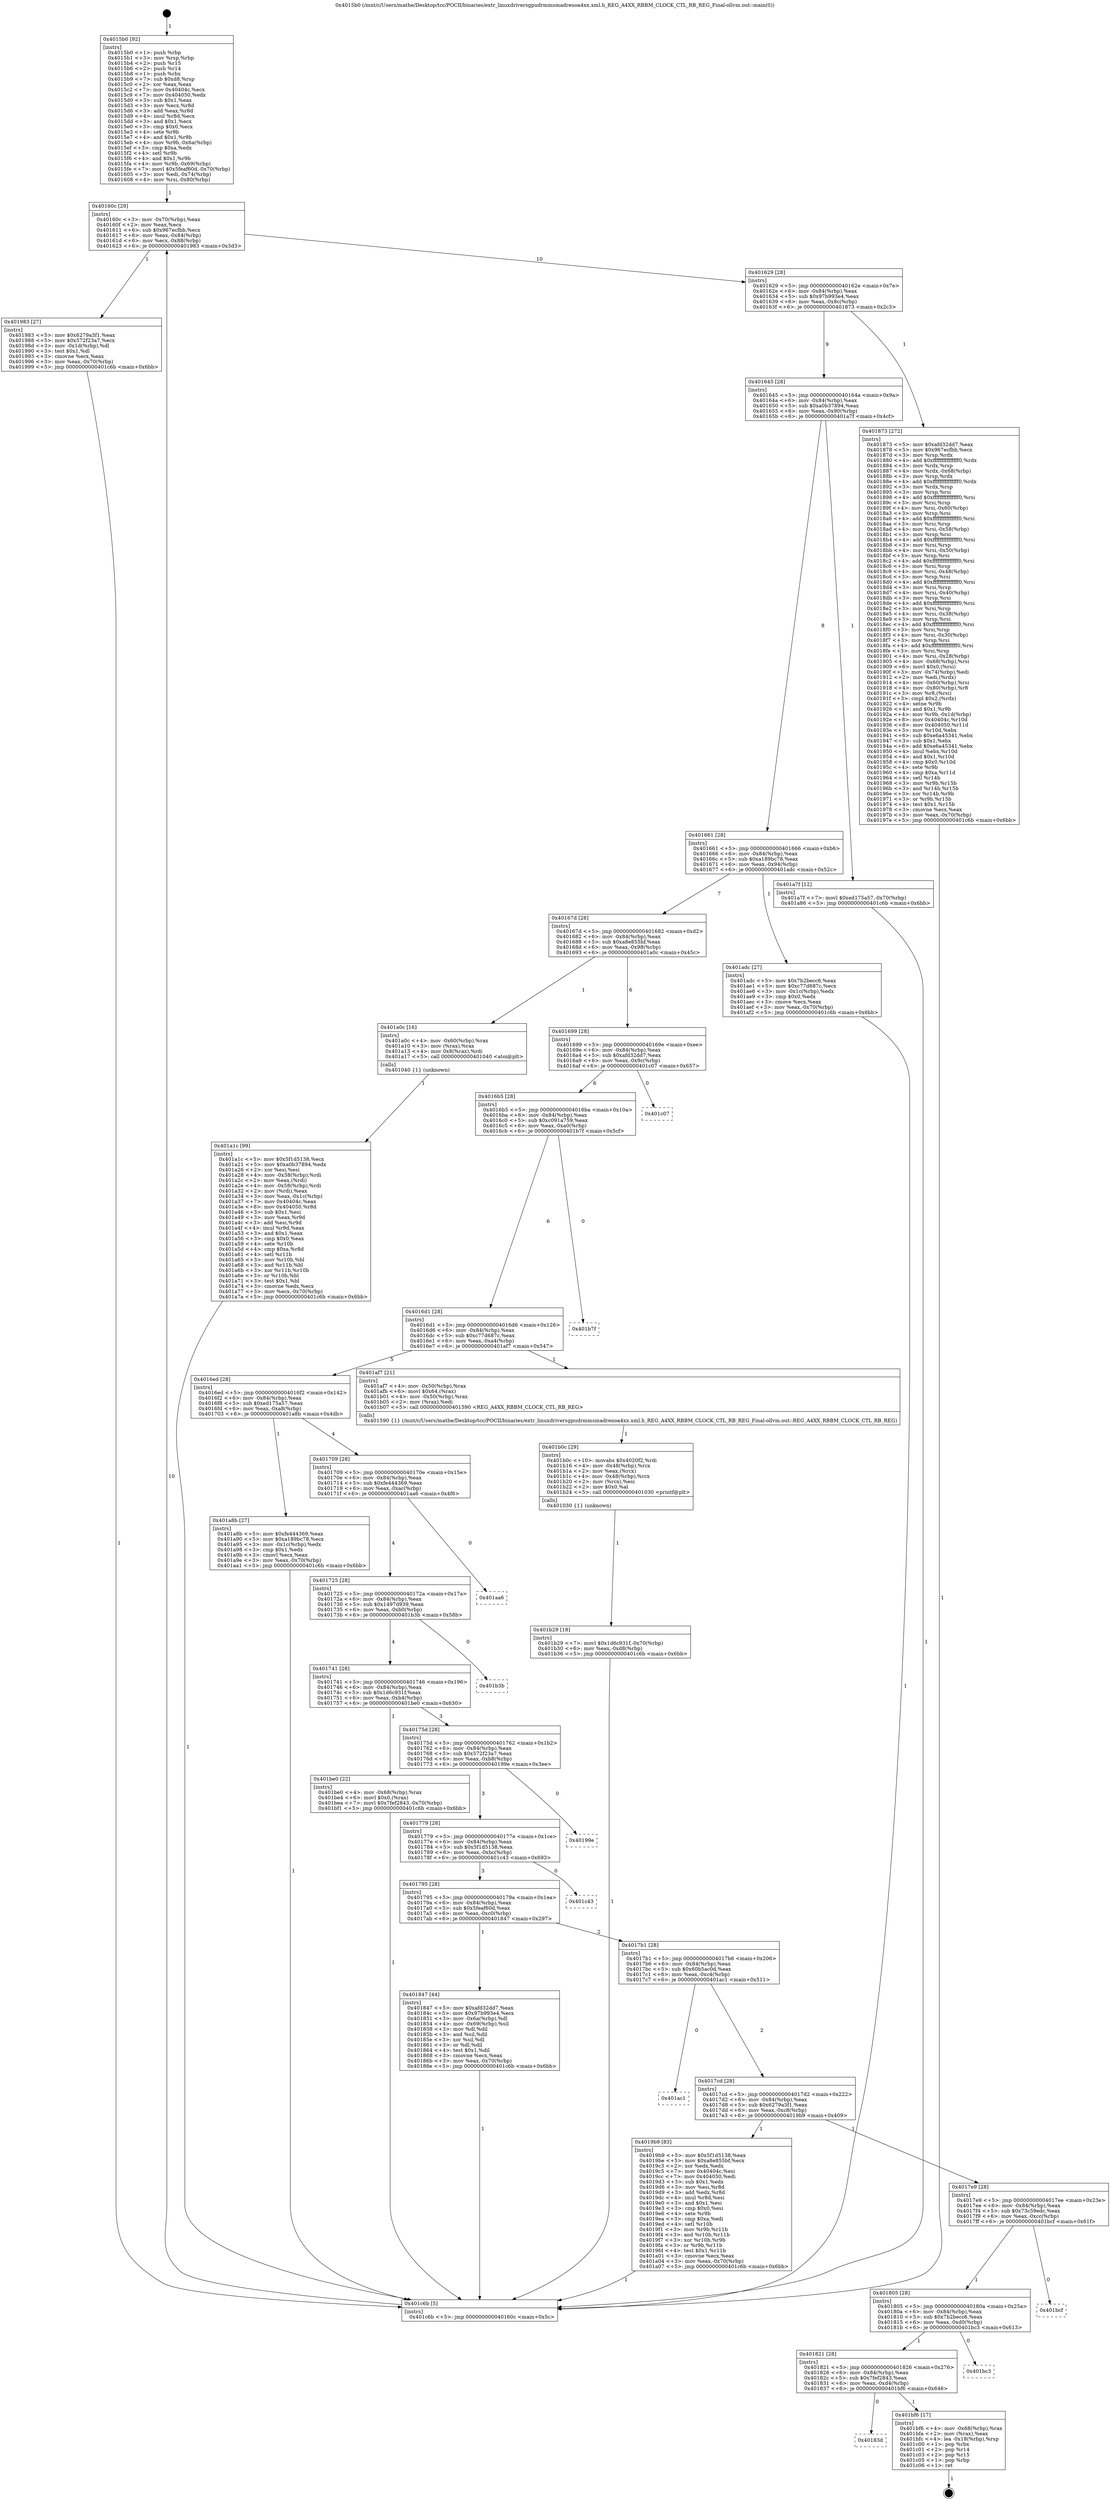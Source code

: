 digraph "0x4015b0" {
  label = "0x4015b0 (/mnt/c/Users/mathe/Desktop/tcc/POCII/binaries/extr_linuxdriversgpudrmmsmadrenoa4xx.xml.h_REG_A4XX_RBBM_CLOCK_CTL_RB_REG_Final-ollvm.out::main(0))"
  labelloc = "t"
  node[shape=record]

  Entry [label="",width=0.3,height=0.3,shape=circle,fillcolor=black,style=filled]
  "0x40160c" [label="{
     0x40160c [29]\l
     | [instrs]\l
     &nbsp;&nbsp;0x40160c \<+3\>: mov -0x70(%rbp),%eax\l
     &nbsp;&nbsp;0x40160f \<+2\>: mov %eax,%ecx\l
     &nbsp;&nbsp;0x401611 \<+6\>: sub $0x967ecfbb,%ecx\l
     &nbsp;&nbsp;0x401617 \<+6\>: mov %eax,-0x84(%rbp)\l
     &nbsp;&nbsp;0x40161d \<+6\>: mov %ecx,-0x88(%rbp)\l
     &nbsp;&nbsp;0x401623 \<+6\>: je 0000000000401983 \<main+0x3d3\>\l
  }"]
  "0x401983" [label="{
     0x401983 [27]\l
     | [instrs]\l
     &nbsp;&nbsp;0x401983 \<+5\>: mov $0x6279a3f1,%eax\l
     &nbsp;&nbsp;0x401988 \<+5\>: mov $0x572f23a7,%ecx\l
     &nbsp;&nbsp;0x40198d \<+3\>: mov -0x1d(%rbp),%dl\l
     &nbsp;&nbsp;0x401990 \<+3\>: test $0x1,%dl\l
     &nbsp;&nbsp;0x401993 \<+3\>: cmovne %ecx,%eax\l
     &nbsp;&nbsp;0x401996 \<+3\>: mov %eax,-0x70(%rbp)\l
     &nbsp;&nbsp;0x401999 \<+5\>: jmp 0000000000401c6b \<main+0x6bb\>\l
  }"]
  "0x401629" [label="{
     0x401629 [28]\l
     | [instrs]\l
     &nbsp;&nbsp;0x401629 \<+5\>: jmp 000000000040162e \<main+0x7e\>\l
     &nbsp;&nbsp;0x40162e \<+6\>: mov -0x84(%rbp),%eax\l
     &nbsp;&nbsp;0x401634 \<+5\>: sub $0x97b993e4,%eax\l
     &nbsp;&nbsp;0x401639 \<+6\>: mov %eax,-0x8c(%rbp)\l
     &nbsp;&nbsp;0x40163f \<+6\>: je 0000000000401873 \<main+0x2c3\>\l
  }"]
  Exit [label="",width=0.3,height=0.3,shape=circle,fillcolor=black,style=filled,peripheries=2]
  "0x401873" [label="{
     0x401873 [272]\l
     | [instrs]\l
     &nbsp;&nbsp;0x401873 \<+5\>: mov $0xafd32dd7,%eax\l
     &nbsp;&nbsp;0x401878 \<+5\>: mov $0x967ecfbb,%ecx\l
     &nbsp;&nbsp;0x40187d \<+3\>: mov %rsp,%rdx\l
     &nbsp;&nbsp;0x401880 \<+4\>: add $0xfffffffffffffff0,%rdx\l
     &nbsp;&nbsp;0x401884 \<+3\>: mov %rdx,%rsp\l
     &nbsp;&nbsp;0x401887 \<+4\>: mov %rdx,-0x68(%rbp)\l
     &nbsp;&nbsp;0x40188b \<+3\>: mov %rsp,%rdx\l
     &nbsp;&nbsp;0x40188e \<+4\>: add $0xfffffffffffffff0,%rdx\l
     &nbsp;&nbsp;0x401892 \<+3\>: mov %rdx,%rsp\l
     &nbsp;&nbsp;0x401895 \<+3\>: mov %rsp,%rsi\l
     &nbsp;&nbsp;0x401898 \<+4\>: add $0xfffffffffffffff0,%rsi\l
     &nbsp;&nbsp;0x40189c \<+3\>: mov %rsi,%rsp\l
     &nbsp;&nbsp;0x40189f \<+4\>: mov %rsi,-0x60(%rbp)\l
     &nbsp;&nbsp;0x4018a3 \<+3\>: mov %rsp,%rsi\l
     &nbsp;&nbsp;0x4018a6 \<+4\>: add $0xfffffffffffffff0,%rsi\l
     &nbsp;&nbsp;0x4018aa \<+3\>: mov %rsi,%rsp\l
     &nbsp;&nbsp;0x4018ad \<+4\>: mov %rsi,-0x58(%rbp)\l
     &nbsp;&nbsp;0x4018b1 \<+3\>: mov %rsp,%rsi\l
     &nbsp;&nbsp;0x4018b4 \<+4\>: add $0xfffffffffffffff0,%rsi\l
     &nbsp;&nbsp;0x4018b8 \<+3\>: mov %rsi,%rsp\l
     &nbsp;&nbsp;0x4018bb \<+4\>: mov %rsi,-0x50(%rbp)\l
     &nbsp;&nbsp;0x4018bf \<+3\>: mov %rsp,%rsi\l
     &nbsp;&nbsp;0x4018c2 \<+4\>: add $0xfffffffffffffff0,%rsi\l
     &nbsp;&nbsp;0x4018c6 \<+3\>: mov %rsi,%rsp\l
     &nbsp;&nbsp;0x4018c9 \<+4\>: mov %rsi,-0x48(%rbp)\l
     &nbsp;&nbsp;0x4018cd \<+3\>: mov %rsp,%rsi\l
     &nbsp;&nbsp;0x4018d0 \<+4\>: add $0xfffffffffffffff0,%rsi\l
     &nbsp;&nbsp;0x4018d4 \<+3\>: mov %rsi,%rsp\l
     &nbsp;&nbsp;0x4018d7 \<+4\>: mov %rsi,-0x40(%rbp)\l
     &nbsp;&nbsp;0x4018db \<+3\>: mov %rsp,%rsi\l
     &nbsp;&nbsp;0x4018de \<+4\>: add $0xfffffffffffffff0,%rsi\l
     &nbsp;&nbsp;0x4018e2 \<+3\>: mov %rsi,%rsp\l
     &nbsp;&nbsp;0x4018e5 \<+4\>: mov %rsi,-0x38(%rbp)\l
     &nbsp;&nbsp;0x4018e9 \<+3\>: mov %rsp,%rsi\l
     &nbsp;&nbsp;0x4018ec \<+4\>: add $0xfffffffffffffff0,%rsi\l
     &nbsp;&nbsp;0x4018f0 \<+3\>: mov %rsi,%rsp\l
     &nbsp;&nbsp;0x4018f3 \<+4\>: mov %rsi,-0x30(%rbp)\l
     &nbsp;&nbsp;0x4018f7 \<+3\>: mov %rsp,%rsi\l
     &nbsp;&nbsp;0x4018fa \<+4\>: add $0xfffffffffffffff0,%rsi\l
     &nbsp;&nbsp;0x4018fe \<+3\>: mov %rsi,%rsp\l
     &nbsp;&nbsp;0x401901 \<+4\>: mov %rsi,-0x28(%rbp)\l
     &nbsp;&nbsp;0x401905 \<+4\>: mov -0x68(%rbp),%rsi\l
     &nbsp;&nbsp;0x401909 \<+6\>: movl $0x0,(%rsi)\l
     &nbsp;&nbsp;0x40190f \<+3\>: mov -0x74(%rbp),%edi\l
     &nbsp;&nbsp;0x401912 \<+2\>: mov %edi,(%rdx)\l
     &nbsp;&nbsp;0x401914 \<+4\>: mov -0x60(%rbp),%rsi\l
     &nbsp;&nbsp;0x401918 \<+4\>: mov -0x80(%rbp),%r8\l
     &nbsp;&nbsp;0x40191c \<+3\>: mov %r8,(%rsi)\l
     &nbsp;&nbsp;0x40191f \<+3\>: cmpl $0x2,(%rdx)\l
     &nbsp;&nbsp;0x401922 \<+4\>: setne %r9b\l
     &nbsp;&nbsp;0x401926 \<+4\>: and $0x1,%r9b\l
     &nbsp;&nbsp;0x40192a \<+4\>: mov %r9b,-0x1d(%rbp)\l
     &nbsp;&nbsp;0x40192e \<+8\>: mov 0x40404c,%r10d\l
     &nbsp;&nbsp;0x401936 \<+8\>: mov 0x404050,%r11d\l
     &nbsp;&nbsp;0x40193e \<+3\>: mov %r10d,%ebx\l
     &nbsp;&nbsp;0x401941 \<+6\>: sub $0xe6a45341,%ebx\l
     &nbsp;&nbsp;0x401947 \<+3\>: sub $0x1,%ebx\l
     &nbsp;&nbsp;0x40194a \<+6\>: add $0xe6a45341,%ebx\l
     &nbsp;&nbsp;0x401950 \<+4\>: imul %ebx,%r10d\l
     &nbsp;&nbsp;0x401954 \<+4\>: and $0x1,%r10d\l
     &nbsp;&nbsp;0x401958 \<+4\>: cmp $0x0,%r10d\l
     &nbsp;&nbsp;0x40195c \<+4\>: sete %r9b\l
     &nbsp;&nbsp;0x401960 \<+4\>: cmp $0xa,%r11d\l
     &nbsp;&nbsp;0x401964 \<+4\>: setl %r14b\l
     &nbsp;&nbsp;0x401968 \<+3\>: mov %r9b,%r15b\l
     &nbsp;&nbsp;0x40196b \<+3\>: and %r14b,%r15b\l
     &nbsp;&nbsp;0x40196e \<+3\>: xor %r14b,%r9b\l
     &nbsp;&nbsp;0x401971 \<+3\>: or %r9b,%r15b\l
     &nbsp;&nbsp;0x401974 \<+4\>: test $0x1,%r15b\l
     &nbsp;&nbsp;0x401978 \<+3\>: cmovne %ecx,%eax\l
     &nbsp;&nbsp;0x40197b \<+3\>: mov %eax,-0x70(%rbp)\l
     &nbsp;&nbsp;0x40197e \<+5\>: jmp 0000000000401c6b \<main+0x6bb\>\l
  }"]
  "0x401645" [label="{
     0x401645 [28]\l
     | [instrs]\l
     &nbsp;&nbsp;0x401645 \<+5\>: jmp 000000000040164a \<main+0x9a\>\l
     &nbsp;&nbsp;0x40164a \<+6\>: mov -0x84(%rbp),%eax\l
     &nbsp;&nbsp;0x401650 \<+5\>: sub $0xa0b37894,%eax\l
     &nbsp;&nbsp;0x401655 \<+6\>: mov %eax,-0x90(%rbp)\l
     &nbsp;&nbsp;0x40165b \<+6\>: je 0000000000401a7f \<main+0x4cf\>\l
  }"]
  "0x40183d" [label="{
     0x40183d\l
  }", style=dashed]
  "0x401a7f" [label="{
     0x401a7f [12]\l
     | [instrs]\l
     &nbsp;&nbsp;0x401a7f \<+7\>: movl $0xed175a57,-0x70(%rbp)\l
     &nbsp;&nbsp;0x401a86 \<+5\>: jmp 0000000000401c6b \<main+0x6bb\>\l
  }"]
  "0x401661" [label="{
     0x401661 [28]\l
     | [instrs]\l
     &nbsp;&nbsp;0x401661 \<+5\>: jmp 0000000000401666 \<main+0xb6\>\l
     &nbsp;&nbsp;0x401666 \<+6\>: mov -0x84(%rbp),%eax\l
     &nbsp;&nbsp;0x40166c \<+5\>: sub $0xa189bc78,%eax\l
     &nbsp;&nbsp;0x401671 \<+6\>: mov %eax,-0x94(%rbp)\l
     &nbsp;&nbsp;0x401677 \<+6\>: je 0000000000401adc \<main+0x52c\>\l
  }"]
  "0x401bf6" [label="{
     0x401bf6 [17]\l
     | [instrs]\l
     &nbsp;&nbsp;0x401bf6 \<+4\>: mov -0x68(%rbp),%rax\l
     &nbsp;&nbsp;0x401bfa \<+2\>: mov (%rax),%eax\l
     &nbsp;&nbsp;0x401bfc \<+4\>: lea -0x18(%rbp),%rsp\l
     &nbsp;&nbsp;0x401c00 \<+1\>: pop %rbx\l
     &nbsp;&nbsp;0x401c01 \<+2\>: pop %r14\l
     &nbsp;&nbsp;0x401c03 \<+2\>: pop %r15\l
     &nbsp;&nbsp;0x401c05 \<+1\>: pop %rbp\l
     &nbsp;&nbsp;0x401c06 \<+1\>: ret\l
  }"]
  "0x401adc" [label="{
     0x401adc [27]\l
     | [instrs]\l
     &nbsp;&nbsp;0x401adc \<+5\>: mov $0x7b2becc6,%eax\l
     &nbsp;&nbsp;0x401ae1 \<+5\>: mov $0xc77d687c,%ecx\l
     &nbsp;&nbsp;0x401ae6 \<+3\>: mov -0x1c(%rbp),%edx\l
     &nbsp;&nbsp;0x401ae9 \<+3\>: cmp $0x0,%edx\l
     &nbsp;&nbsp;0x401aec \<+3\>: cmove %ecx,%eax\l
     &nbsp;&nbsp;0x401aef \<+3\>: mov %eax,-0x70(%rbp)\l
     &nbsp;&nbsp;0x401af2 \<+5\>: jmp 0000000000401c6b \<main+0x6bb\>\l
  }"]
  "0x40167d" [label="{
     0x40167d [28]\l
     | [instrs]\l
     &nbsp;&nbsp;0x40167d \<+5\>: jmp 0000000000401682 \<main+0xd2\>\l
     &nbsp;&nbsp;0x401682 \<+6\>: mov -0x84(%rbp),%eax\l
     &nbsp;&nbsp;0x401688 \<+5\>: sub $0xa8e855bf,%eax\l
     &nbsp;&nbsp;0x40168d \<+6\>: mov %eax,-0x98(%rbp)\l
     &nbsp;&nbsp;0x401693 \<+6\>: je 0000000000401a0c \<main+0x45c\>\l
  }"]
  "0x401821" [label="{
     0x401821 [28]\l
     | [instrs]\l
     &nbsp;&nbsp;0x401821 \<+5\>: jmp 0000000000401826 \<main+0x276\>\l
     &nbsp;&nbsp;0x401826 \<+6\>: mov -0x84(%rbp),%eax\l
     &nbsp;&nbsp;0x40182c \<+5\>: sub $0x7fef2843,%eax\l
     &nbsp;&nbsp;0x401831 \<+6\>: mov %eax,-0xd4(%rbp)\l
     &nbsp;&nbsp;0x401837 \<+6\>: je 0000000000401bf6 \<main+0x646\>\l
  }"]
  "0x401a0c" [label="{
     0x401a0c [16]\l
     | [instrs]\l
     &nbsp;&nbsp;0x401a0c \<+4\>: mov -0x60(%rbp),%rax\l
     &nbsp;&nbsp;0x401a10 \<+3\>: mov (%rax),%rax\l
     &nbsp;&nbsp;0x401a13 \<+4\>: mov 0x8(%rax),%rdi\l
     &nbsp;&nbsp;0x401a17 \<+5\>: call 0000000000401040 \<atoi@plt\>\l
     | [calls]\l
     &nbsp;&nbsp;0x401040 \{1\} (unknown)\l
  }"]
  "0x401699" [label="{
     0x401699 [28]\l
     | [instrs]\l
     &nbsp;&nbsp;0x401699 \<+5\>: jmp 000000000040169e \<main+0xee\>\l
     &nbsp;&nbsp;0x40169e \<+6\>: mov -0x84(%rbp),%eax\l
     &nbsp;&nbsp;0x4016a4 \<+5\>: sub $0xafd32dd7,%eax\l
     &nbsp;&nbsp;0x4016a9 \<+6\>: mov %eax,-0x9c(%rbp)\l
     &nbsp;&nbsp;0x4016af \<+6\>: je 0000000000401c07 \<main+0x657\>\l
  }"]
  "0x401bc3" [label="{
     0x401bc3\l
  }", style=dashed]
  "0x401c07" [label="{
     0x401c07\l
  }", style=dashed]
  "0x4016b5" [label="{
     0x4016b5 [28]\l
     | [instrs]\l
     &nbsp;&nbsp;0x4016b5 \<+5\>: jmp 00000000004016ba \<main+0x10a\>\l
     &nbsp;&nbsp;0x4016ba \<+6\>: mov -0x84(%rbp),%eax\l
     &nbsp;&nbsp;0x4016c0 \<+5\>: sub $0xc091a759,%eax\l
     &nbsp;&nbsp;0x4016c5 \<+6\>: mov %eax,-0xa0(%rbp)\l
     &nbsp;&nbsp;0x4016cb \<+6\>: je 0000000000401b7f \<main+0x5cf\>\l
  }"]
  "0x401805" [label="{
     0x401805 [28]\l
     | [instrs]\l
     &nbsp;&nbsp;0x401805 \<+5\>: jmp 000000000040180a \<main+0x25a\>\l
     &nbsp;&nbsp;0x40180a \<+6\>: mov -0x84(%rbp),%eax\l
     &nbsp;&nbsp;0x401810 \<+5\>: sub $0x7b2becc6,%eax\l
     &nbsp;&nbsp;0x401815 \<+6\>: mov %eax,-0xd0(%rbp)\l
     &nbsp;&nbsp;0x40181b \<+6\>: je 0000000000401bc3 \<main+0x613\>\l
  }"]
  "0x401b7f" [label="{
     0x401b7f\l
  }", style=dashed]
  "0x4016d1" [label="{
     0x4016d1 [28]\l
     | [instrs]\l
     &nbsp;&nbsp;0x4016d1 \<+5\>: jmp 00000000004016d6 \<main+0x126\>\l
     &nbsp;&nbsp;0x4016d6 \<+6\>: mov -0x84(%rbp),%eax\l
     &nbsp;&nbsp;0x4016dc \<+5\>: sub $0xc77d687c,%eax\l
     &nbsp;&nbsp;0x4016e1 \<+6\>: mov %eax,-0xa4(%rbp)\l
     &nbsp;&nbsp;0x4016e7 \<+6\>: je 0000000000401af7 \<main+0x547\>\l
  }"]
  "0x401bcf" [label="{
     0x401bcf\l
  }", style=dashed]
  "0x401af7" [label="{
     0x401af7 [21]\l
     | [instrs]\l
     &nbsp;&nbsp;0x401af7 \<+4\>: mov -0x50(%rbp),%rax\l
     &nbsp;&nbsp;0x401afb \<+6\>: movl $0x64,(%rax)\l
     &nbsp;&nbsp;0x401b01 \<+4\>: mov -0x50(%rbp),%rax\l
     &nbsp;&nbsp;0x401b05 \<+2\>: mov (%rax),%edi\l
     &nbsp;&nbsp;0x401b07 \<+5\>: call 0000000000401590 \<REG_A4XX_RBBM_CLOCK_CTL_RB_REG\>\l
     | [calls]\l
     &nbsp;&nbsp;0x401590 \{1\} (/mnt/c/Users/mathe/Desktop/tcc/POCII/binaries/extr_linuxdriversgpudrmmsmadrenoa4xx.xml.h_REG_A4XX_RBBM_CLOCK_CTL_RB_REG_Final-ollvm.out::REG_A4XX_RBBM_CLOCK_CTL_RB_REG)\l
  }"]
  "0x4016ed" [label="{
     0x4016ed [28]\l
     | [instrs]\l
     &nbsp;&nbsp;0x4016ed \<+5\>: jmp 00000000004016f2 \<main+0x142\>\l
     &nbsp;&nbsp;0x4016f2 \<+6\>: mov -0x84(%rbp),%eax\l
     &nbsp;&nbsp;0x4016f8 \<+5\>: sub $0xed175a57,%eax\l
     &nbsp;&nbsp;0x4016fd \<+6\>: mov %eax,-0xa8(%rbp)\l
     &nbsp;&nbsp;0x401703 \<+6\>: je 0000000000401a8b \<main+0x4db\>\l
  }"]
  "0x401b29" [label="{
     0x401b29 [18]\l
     | [instrs]\l
     &nbsp;&nbsp;0x401b29 \<+7\>: movl $0x1d6c931f,-0x70(%rbp)\l
     &nbsp;&nbsp;0x401b30 \<+6\>: mov %eax,-0xd8(%rbp)\l
     &nbsp;&nbsp;0x401b36 \<+5\>: jmp 0000000000401c6b \<main+0x6bb\>\l
  }"]
  "0x401a8b" [label="{
     0x401a8b [27]\l
     | [instrs]\l
     &nbsp;&nbsp;0x401a8b \<+5\>: mov $0xfe444369,%eax\l
     &nbsp;&nbsp;0x401a90 \<+5\>: mov $0xa189bc78,%ecx\l
     &nbsp;&nbsp;0x401a95 \<+3\>: mov -0x1c(%rbp),%edx\l
     &nbsp;&nbsp;0x401a98 \<+3\>: cmp $0x1,%edx\l
     &nbsp;&nbsp;0x401a9b \<+3\>: cmovl %ecx,%eax\l
     &nbsp;&nbsp;0x401a9e \<+3\>: mov %eax,-0x70(%rbp)\l
     &nbsp;&nbsp;0x401aa1 \<+5\>: jmp 0000000000401c6b \<main+0x6bb\>\l
  }"]
  "0x401709" [label="{
     0x401709 [28]\l
     | [instrs]\l
     &nbsp;&nbsp;0x401709 \<+5\>: jmp 000000000040170e \<main+0x15e\>\l
     &nbsp;&nbsp;0x40170e \<+6\>: mov -0x84(%rbp),%eax\l
     &nbsp;&nbsp;0x401714 \<+5\>: sub $0xfe444369,%eax\l
     &nbsp;&nbsp;0x401719 \<+6\>: mov %eax,-0xac(%rbp)\l
     &nbsp;&nbsp;0x40171f \<+6\>: je 0000000000401aa6 \<main+0x4f6\>\l
  }"]
  "0x401b0c" [label="{
     0x401b0c [29]\l
     | [instrs]\l
     &nbsp;&nbsp;0x401b0c \<+10\>: movabs $0x4020f2,%rdi\l
     &nbsp;&nbsp;0x401b16 \<+4\>: mov -0x48(%rbp),%rcx\l
     &nbsp;&nbsp;0x401b1a \<+2\>: mov %eax,(%rcx)\l
     &nbsp;&nbsp;0x401b1c \<+4\>: mov -0x48(%rbp),%rcx\l
     &nbsp;&nbsp;0x401b20 \<+2\>: mov (%rcx),%esi\l
     &nbsp;&nbsp;0x401b22 \<+2\>: mov $0x0,%al\l
     &nbsp;&nbsp;0x401b24 \<+5\>: call 0000000000401030 \<printf@plt\>\l
     | [calls]\l
     &nbsp;&nbsp;0x401030 \{1\} (unknown)\l
  }"]
  "0x401aa6" [label="{
     0x401aa6\l
  }", style=dashed]
  "0x401725" [label="{
     0x401725 [28]\l
     | [instrs]\l
     &nbsp;&nbsp;0x401725 \<+5\>: jmp 000000000040172a \<main+0x17a\>\l
     &nbsp;&nbsp;0x40172a \<+6\>: mov -0x84(%rbp),%eax\l
     &nbsp;&nbsp;0x401730 \<+5\>: sub $0x1497d939,%eax\l
     &nbsp;&nbsp;0x401735 \<+6\>: mov %eax,-0xb0(%rbp)\l
     &nbsp;&nbsp;0x40173b \<+6\>: je 0000000000401b3b \<main+0x58b\>\l
  }"]
  "0x401a1c" [label="{
     0x401a1c [99]\l
     | [instrs]\l
     &nbsp;&nbsp;0x401a1c \<+5\>: mov $0x5f1d5138,%ecx\l
     &nbsp;&nbsp;0x401a21 \<+5\>: mov $0xa0b37894,%edx\l
     &nbsp;&nbsp;0x401a26 \<+2\>: xor %esi,%esi\l
     &nbsp;&nbsp;0x401a28 \<+4\>: mov -0x58(%rbp),%rdi\l
     &nbsp;&nbsp;0x401a2c \<+2\>: mov %eax,(%rdi)\l
     &nbsp;&nbsp;0x401a2e \<+4\>: mov -0x58(%rbp),%rdi\l
     &nbsp;&nbsp;0x401a32 \<+2\>: mov (%rdi),%eax\l
     &nbsp;&nbsp;0x401a34 \<+3\>: mov %eax,-0x1c(%rbp)\l
     &nbsp;&nbsp;0x401a37 \<+7\>: mov 0x40404c,%eax\l
     &nbsp;&nbsp;0x401a3e \<+8\>: mov 0x404050,%r8d\l
     &nbsp;&nbsp;0x401a46 \<+3\>: sub $0x1,%esi\l
     &nbsp;&nbsp;0x401a49 \<+3\>: mov %eax,%r9d\l
     &nbsp;&nbsp;0x401a4c \<+3\>: add %esi,%r9d\l
     &nbsp;&nbsp;0x401a4f \<+4\>: imul %r9d,%eax\l
     &nbsp;&nbsp;0x401a53 \<+3\>: and $0x1,%eax\l
     &nbsp;&nbsp;0x401a56 \<+3\>: cmp $0x0,%eax\l
     &nbsp;&nbsp;0x401a59 \<+4\>: sete %r10b\l
     &nbsp;&nbsp;0x401a5d \<+4\>: cmp $0xa,%r8d\l
     &nbsp;&nbsp;0x401a61 \<+4\>: setl %r11b\l
     &nbsp;&nbsp;0x401a65 \<+3\>: mov %r10b,%bl\l
     &nbsp;&nbsp;0x401a68 \<+3\>: and %r11b,%bl\l
     &nbsp;&nbsp;0x401a6b \<+3\>: xor %r11b,%r10b\l
     &nbsp;&nbsp;0x401a6e \<+3\>: or %r10b,%bl\l
     &nbsp;&nbsp;0x401a71 \<+3\>: test $0x1,%bl\l
     &nbsp;&nbsp;0x401a74 \<+3\>: cmovne %edx,%ecx\l
     &nbsp;&nbsp;0x401a77 \<+3\>: mov %ecx,-0x70(%rbp)\l
     &nbsp;&nbsp;0x401a7a \<+5\>: jmp 0000000000401c6b \<main+0x6bb\>\l
  }"]
  "0x401b3b" [label="{
     0x401b3b\l
  }", style=dashed]
  "0x401741" [label="{
     0x401741 [28]\l
     | [instrs]\l
     &nbsp;&nbsp;0x401741 \<+5\>: jmp 0000000000401746 \<main+0x196\>\l
     &nbsp;&nbsp;0x401746 \<+6\>: mov -0x84(%rbp),%eax\l
     &nbsp;&nbsp;0x40174c \<+5\>: sub $0x1d6c931f,%eax\l
     &nbsp;&nbsp;0x401751 \<+6\>: mov %eax,-0xb4(%rbp)\l
     &nbsp;&nbsp;0x401757 \<+6\>: je 0000000000401be0 \<main+0x630\>\l
  }"]
  "0x4017e9" [label="{
     0x4017e9 [28]\l
     | [instrs]\l
     &nbsp;&nbsp;0x4017e9 \<+5\>: jmp 00000000004017ee \<main+0x23e\>\l
     &nbsp;&nbsp;0x4017ee \<+6\>: mov -0x84(%rbp),%eax\l
     &nbsp;&nbsp;0x4017f4 \<+5\>: sub $0x73c59edc,%eax\l
     &nbsp;&nbsp;0x4017f9 \<+6\>: mov %eax,-0xcc(%rbp)\l
     &nbsp;&nbsp;0x4017ff \<+6\>: je 0000000000401bcf \<main+0x61f\>\l
  }"]
  "0x401be0" [label="{
     0x401be0 [22]\l
     | [instrs]\l
     &nbsp;&nbsp;0x401be0 \<+4\>: mov -0x68(%rbp),%rax\l
     &nbsp;&nbsp;0x401be4 \<+6\>: movl $0x0,(%rax)\l
     &nbsp;&nbsp;0x401bea \<+7\>: movl $0x7fef2843,-0x70(%rbp)\l
     &nbsp;&nbsp;0x401bf1 \<+5\>: jmp 0000000000401c6b \<main+0x6bb\>\l
  }"]
  "0x40175d" [label="{
     0x40175d [28]\l
     | [instrs]\l
     &nbsp;&nbsp;0x40175d \<+5\>: jmp 0000000000401762 \<main+0x1b2\>\l
     &nbsp;&nbsp;0x401762 \<+6\>: mov -0x84(%rbp),%eax\l
     &nbsp;&nbsp;0x401768 \<+5\>: sub $0x572f23a7,%eax\l
     &nbsp;&nbsp;0x40176d \<+6\>: mov %eax,-0xb8(%rbp)\l
     &nbsp;&nbsp;0x401773 \<+6\>: je 000000000040199e \<main+0x3ee\>\l
  }"]
  "0x4019b9" [label="{
     0x4019b9 [83]\l
     | [instrs]\l
     &nbsp;&nbsp;0x4019b9 \<+5\>: mov $0x5f1d5138,%eax\l
     &nbsp;&nbsp;0x4019be \<+5\>: mov $0xa8e855bf,%ecx\l
     &nbsp;&nbsp;0x4019c3 \<+2\>: xor %edx,%edx\l
     &nbsp;&nbsp;0x4019c5 \<+7\>: mov 0x40404c,%esi\l
     &nbsp;&nbsp;0x4019cc \<+7\>: mov 0x404050,%edi\l
     &nbsp;&nbsp;0x4019d3 \<+3\>: sub $0x1,%edx\l
     &nbsp;&nbsp;0x4019d6 \<+3\>: mov %esi,%r8d\l
     &nbsp;&nbsp;0x4019d9 \<+3\>: add %edx,%r8d\l
     &nbsp;&nbsp;0x4019dc \<+4\>: imul %r8d,%esi\l
     &nbsp;&nbsp;0x4019e0 \<+3\>: and $0x1,%esi\l
     &nbsp;&nbsp;0x4019e3 \<+3\>: cmp $0x0,%esi\l
     &nbsp;&nbsp;0x4019e6 \<+4\>: sete %r9b\l
     &nbsp;&nbsp;0x4019ea \<+3\>: cmp $0xa,%edi\l
     &nbsp;&nbsp;0x4019ed \<+4\>: setl %r10b\l
     &nbsp;&nbsp;0x4019f1 \<+3\>: mov %r9b,%r11b\l
     &nbsp;&nbsp;0x4019f4 \<+3\>: and %r10b,%r11b\l
     &nbsp;&nbsp;0x4019f7 \<+3\>: xor %r10b,%r9b\l
     &nbsp;&nbsp;0x4019fa \<+3\>: or %r9b,%r11b\l
     &nbsp;&nbsp;0x4019fd \<+4\>: test $0x1,%r11b\l
     &nbsp;&nbsp;0x401a01 \<+3\>: cmovne %ecx,%eax\l
     &nbsp;&nbsp;0x401a04 \<+3\>: mov %eax,-0x70(%rbp)\l
     &nbsp;&nbsp;0x401a07 \<+5\>: jmp 0000000000401c6b \<main+0x6bb\>\l
  }"]
  "0x40199e" [label="{
     0x40199e\l
  }", style=dashed]
  "0x401779" [label="{
     0x401779 [28]\l
     | [instrs]\l
     &nbsp;&nbsp;0x401779 \<+5\>: jmp 000000000040177e \<main+0x1ce\>\l
     &nbsp;&nbsp;0x40177e \<+6\>: mov -0x84(%rbp),%eax\l
     &nbsp;&nbsp;0x401784 \<+5\>: sub $0x5f1d5138,%eax\l
     &nbsp;&nbsp;0x401789 \<+6\>: mov %eax,-0xbc(%rbp)\l
     &nbsp;&nbsp;0x40178f \<+6\>: je 0000000000401c43 \<main+0x693\>\l
  }"]
  "0x4017cd" [label="{
     0x4017cd [28]\l
     | [instrs]\l
     &nbsp;&nbsp;0x4017cd \<+5\>: jmp 00000000004017d2 \<main+0x222\>\l
     &nbsp;&nbsp;0x4017d2 \<+6\>: mov -0x84(%rbp),%eax\l
     &nbsp;&nbsp;0x4017d8 \<+5\>: sub $0x6279a3f1,%eax\l
     &nbsp;&nbsp;0x4017dd \<+6\>: mov %eax,-0xc8(%rbp)\l
     &nbsp;&nbsp;0x4017e3 \<+6\>: je 00000000004019b9 \<main+0x409\>\l
  }"]
  "0x401c43" [label="{
     0x401c43\l
  }", style=dashed]
  "0x401795" [label="{
     0x401795 [28]\l
     | [instrs]\l
     &nbsp;&nbsp;0x401795 \<+5\>: jmp 000000000040179a \<main+0x1ea\>\l
     &nbsp;&nbsp;0x40179a \<+6\>: mov -0x84(%rbp),%eax\l
     &nbsp;&nbsp;0x4017a0 \<+5\>: sub $0x5feaf60d,%eax\l
     &nbsp;&nbsp;0x4017a5 \<+6\>: mov %eax,-0xc0(%rbp)\l
     &nbsp;&nbsp;0x4017ab \<+6\>: je 0000000000401847 \<main+0x297\>\l
  }"]
  "0x401ac1" [label="{
     0x401ac1\l
  }", style=dashed]
  "0x401847" [label="{
     0x401847 [44]\l
     | [instrs]\l
     &nbsp;&nbsp;0x401847 \<+5\>: mov $0xafd32dd7,%eax\l
     &nbsp;&nbsp;0x40184c \<+5\>: mov $0x97b993e4,%ecx\l
     &nbsp;&nbsp;0x401851 \<+3\>: mov -0x6a(%rbp),%dl\l
     &nbsp;&nbsp;0x401854 \<+4\>: mov -0x69(%rbp),%sil\l
     &nbsp;&nbsp;0x401858 \<+3\>: mov %dl,%dil\l
     &nbsp;&nbsp;0x40185b \<+3\>: and %sil,%dil\l
     &nbsp;&nbsp;0x40185e \<+3\>: xor %sil,%dl\l
     &nbsp;&nbsp;0x401861 \<+3\>: or %dl,%dil\l
     &nbsp;&nbsp;0x401864 \<+4\>: test $0x1,%dil\l
     &nbsp;&nbsp;0x401868 \<+3\>: cmovne %ecx,%eax\l
     &nbsp;&nbsp;0x40186b \<+3\>: mov %eax,-0x70(%rbp)\l
     &nbsp;&nbsp;0x40186e \<+5\>: jmp 0000000000401c6b \<main+0x6bb\>\l
  }"]
  "0x4017b1" [label="{
     0x4017b1 [28]\l
     | [instrs]\l
     &nbsp;&nbsp;0x4017b1 \<+5\>: jmp 00000000004017b6 \<main+0x206\>\l
     &nbsp;&nbsp;0x4017b6 \<+6\>: mov -0x84(%rbp),%eax\l
     &nbsp;&nbsp;0x4017bc \<+5\>: sub $0x60b5ac0d,%eax\l
     &nbsp;&nbsp;0x4017c1 \<+6\>: mov %eax,-0xc4(%rbp)\l
     &nbsp;&nbsp;0x4017c7 \<+6\>: je 0000000000401ac1 \<main+0x511\>\l
  }"]
  "0x401c6b" [label="{
     0x401c6b [5]\l
     | [instrs]\l
     &nbsp;&nbsp;0x401c6b \<+5\>: jmp 000000000040160c \<main+0x5c\>\l
  }"]
  "0x4015b0" [label="{
     0x4015b0 [92]\l
     | [instrs]\l
     &nbsp;&nbsp;0x4015b0 \<+1\>: push %rbp\l
     &nbsp;&nbsp;0x4015b1 \<+3\>: mov %rsp,%rbp\l
     &nbsp;&nbsp;0x4015b4 \<+2\>: push %r15\l
     &nbsp;&nbsp;0x4015b6 \<+2\>: push %r14\l
     &nbsp;&nbsp;0x4015b8 \<+1\>: push %rbx\l
     &nbsp;&nbsp;0x4015b9 \<+7\>: sub $0xd8,%rsp\l
     &nbsp;&nbsp;0x4015c0 \<+2\>: xor %eax,%eax\l
     &nbsp;&nbsp;0x4015c2 \<+7\>: mov 0x40404c,%ecx\l
     &nbsp;&nbsp;0x4015c9 \<+7\>: mov 0x404050,%edx\l
     &nbsp;&nbsp;0x4015d0 \<+3\>: sub $0x1,%eax\l
     &nbsp;&nbsp;0x4015d3 \<+3\>: mov %ecx,%r8d\l
     &nbsp;&nbsp;0x4015d6 \<+3\>: add %eax,%r8d\l
     &nbsp;&nbsp;0x4015d9 \<+4\>: imul %r8d,%ecx\l
     &nbsp;&nbsp;0x4015dd \<+3\>: and $0x1,%ecx\l
     &nbsp;&nbsp;0x4015e0 \<+3\>: cmp $0x0,%ecx\l
     &nbsp;&nbsp;0x4015e3 \<+4\>: sete %r9b\l
     &nbsp;&nbsp;0x4015e7 \<+4\>: and $0x1,%r9b\l
     &nbsp;&nbsp;0x4015eb \<+4\>: mov %r9b,-0x6a(%rbp)\l
     &nbsp;&nbsp;0x4015ef \<+3\>: cmp $0xa,%edx\l
     &nbsp;&nbsp;0x4015f2 \<+4\>: setl %r9b\l
     &nbsp;&nbsp;0x4015f6 \<+4\>: and $0x1,%r9b\l
     &nbsp;&nbsp;0x4015fa \<+4\>: mov %r9b,-0x69(%rbp)\l
     &nbsp;&nbsp;0x4015fe \<+7\>: movl $0x5feaf60d,-0x70(%rbp)\l
     &nbsp;&nbsp;0x401605 \<+3\>: mov %edi,-0x74(%rbp)\l
     &nbsp;&nbsp;0x401608 \<+4\>: mov %rsi,-0x80(%rbp)\l
  }"]
  Entry -> "0x4015b0" [label=" 1"]
  "0x40160c" -> "0x401983" [label=" 1"]
  "0x40160c" -> "0x401629" [label=" 10"]
  "0x401bf6" -> Exit [label=" 1"]
  "0x401629" -> "0x401873" [label=" 1"]
  "0x401629" -> "0x401645" [label=" 9"]
  "0x401821" -> "0x40183d" [label=" 0"]
  "0x401645" -> "0x401a7f" [label=" 1"]
  "0x401645" -> "0x401661" [label=" 8"]
  "0x401821" -> "0x401bf6" [label=" 1"]
  "0x401661" -> "0x401adc" [label=" 1"]
  "0x401661" -> "0x40167d" [label=" 7"]
  "0x401805" -> "0x401821" [label=" 1"]
  "0x40167d" -> "0x401a0c" [label=" 1"]
  "0x40167d" -> "0x401699" [label=" 6"]
  "0x401805" -> "0x401bc3" [label=" 0"]
  "0x401699" -> "0x401c07" [label=" 0"]
  "0x401699" -> "0x4016b5" [label=" 6"]
  "0x4017e9" -> "0x401805" [label=" 1"]
  "0x4016b5" -> "0x401b7f" [label=" 0"]
  "0x4016b5" -> "0x4016d1" [label=" 6"]
  "0x4017e9" -> "0x401bcf" [label=" 0"]
  "0x4016d1" -> "0x401af7" [label=" 1"]
  "0x4016d1" -> "0x4016ed" [label=" 5"]
  "0x401be0" -> "0x401c6b" [label=" 1"]
  "0x4016ed" -> "0x401a8b" [label=" 1"]
  "0x4016ed" -> "0x401709" [label=" 4"]
  "0x401b29" -> "0x401c6b" [label=" 1"]
  "0x401709" -> "0x401aa6" [label=" 0"]
  "0x401709" -> "0x401725" [label=" 4"]
  "0x401b0c" -> "0x401b29" [label=" 1"]
  "0x401725" -> "0x401b3b" [label=" 0"]
  "0x401725" -> "0x401741" [label=" 4"]
  "0x401af7" -> "0x401b0c" [label=" 1"]
  "0x401741" -> "0x401be0" [label=" 1"]
  "0x401741" -> "0x40175d" [label=" 3"]
  "0x401adc" -> "0x401c6b" [label=" 1"]
  "0x40175d" -> "0x40199e" [label=" 0"]
  "0x40175d" -> "0x401779" [label=" 3"]
  "0x401a8b" -> "0x401c6b" [label=" 1"]
  "0x401779" -> "0x401c43" [label=" 0"]
  "0x401779" -> "0x401795" [label=" 3"]
  "0x401a1c" -> "0x401c6b" [label=" 1"]
  "0x401795" -> "0x401847" [label=" 1"]
  "0x401795" -> "0x4017b1" [label=" 2"]
  "0x401847" -> "0x401c6b" [label=" 1"]
  "0x4015b0" -> "0x40160c" [label=" 1"]
  "0x401c6b" -> "0x40160c" [label=" 10"]
  "0x401a0c" -> "0x401a1c" [label=" 1"]
  "0x401873" -> "0x401c6b" [label=" 1"]
  "0x401983" -> "0x401c6b" [label=" 1"]
  "0x4019b9" -> "0x401c6b" [label=" 1"]
  "0x4017b1" -> "0x401ac1" [label=" 0"]
  "0x4017b1" -> "0x4017cd" [label=" 2"]
  "0x401a7f" -> "0x401c6b" [label=" 1"]
  "0x4017cd" -> "0x4019b9" [label=" 1"]
  "0x4017cd" -> "0x4017e9" [label=" 1"]
}
